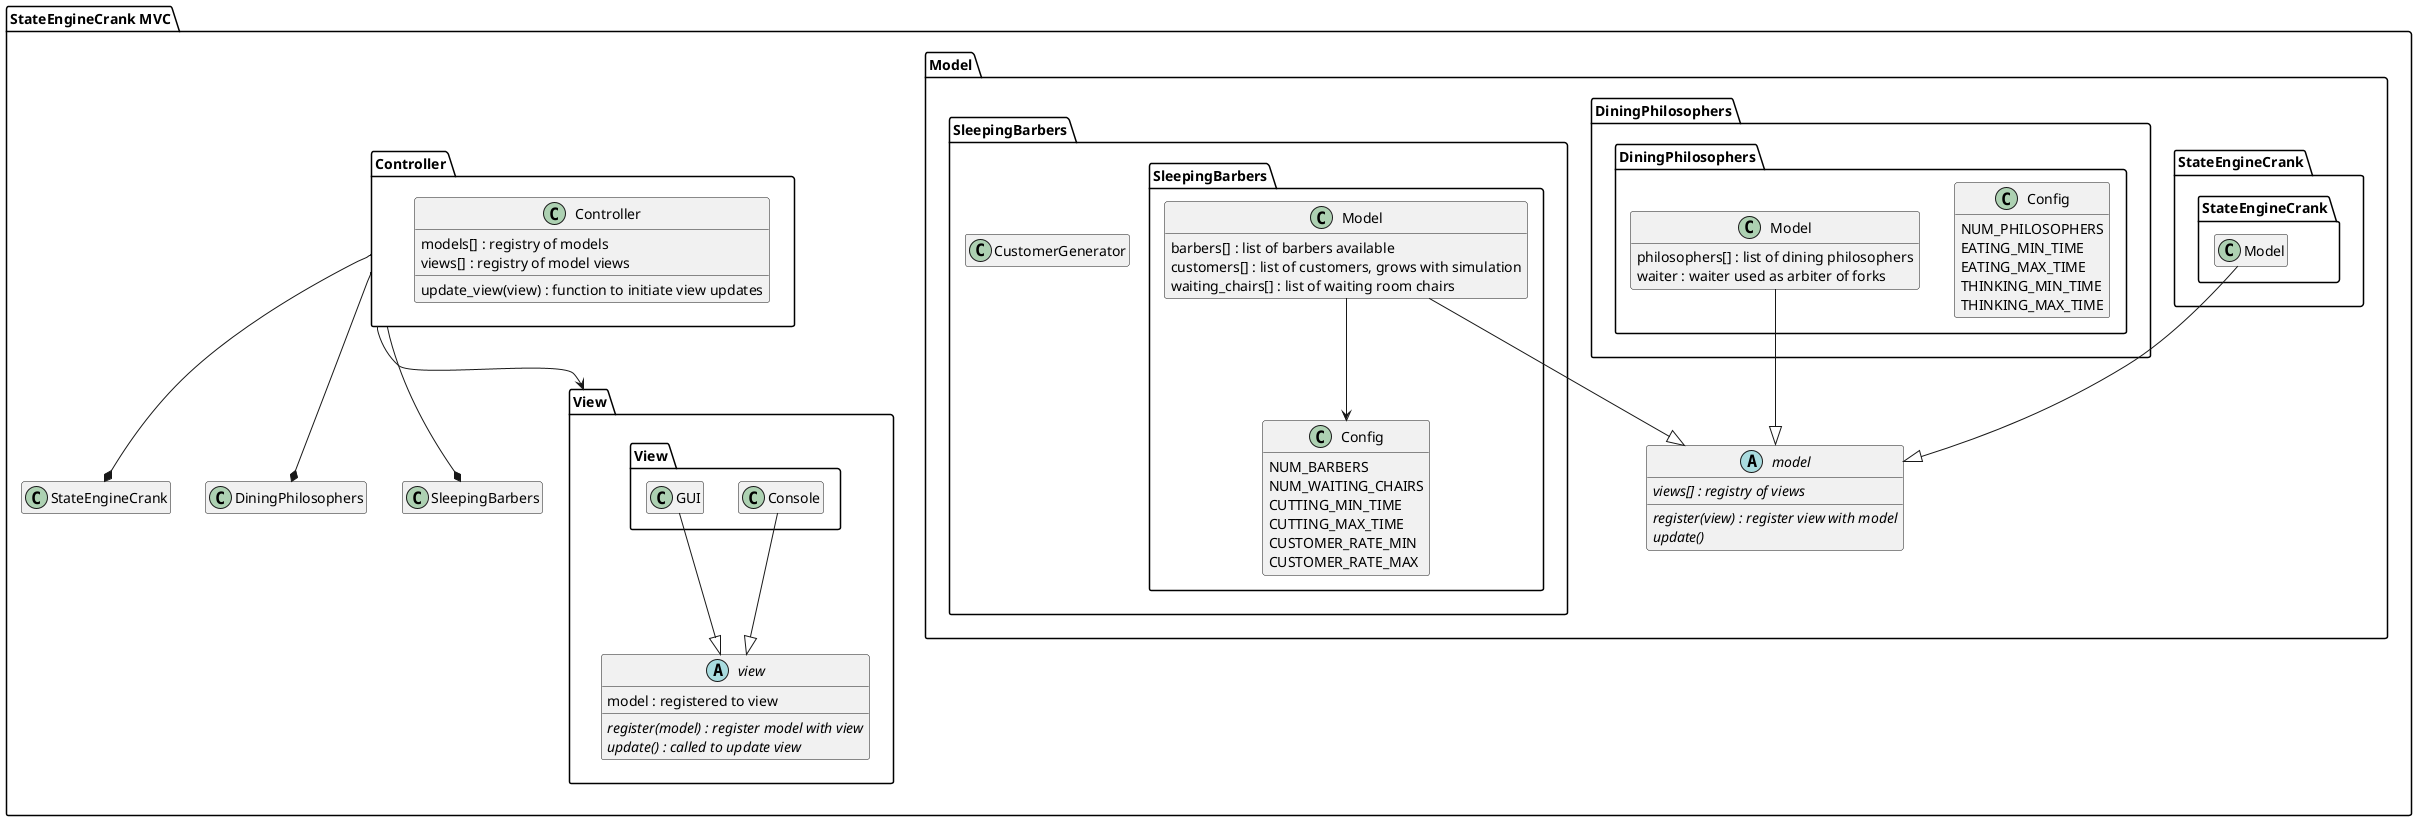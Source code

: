 @startuml

hide empty members

package "StateEngineCrank MVC" {

    package Model {
        abstract class model {
            {abstract} views[] : registry of views
            {abstract} register(view) : register view with model
            {abstract} update()
        }
        package StateEngineCrank {
            class StateEngineCrank.Model {
            }
            StateEngineCrank.Model --|> model
        }
        package DiningPhilosophers {
            class DiningPhilosophers.Config {
                NUM_PHILOSOPHERS
                EATING_MIN_TIME
                EATING_MAX_TIME
                THINKING_MIN_TIME
                THINKING_MAX_TIME
            }
            class DiningPhilosophers.Model {
                philosophers[] : list of dining philosophers
                waiter : waiter used as arbiter of forks
            }
            DiningPhilosophers.Model --|> model
        }
        package SleepingBarbers {
            class SleepingBarbers.Config {
                NUM_BARBERS
                NUM_WAITING_CHAIRS
                CUTTING_MIN_TIME
                CUTTING_MAX_TIME
                CUSTOMER_RATE_MIN
                CUSTOMER_RATE_MAX
            }
            class SleepingBarbers.Model {
                barbers[] : list of barbers available
                customers[] : list of customers, grows with simulation
                waiting_chairs[] : list of waiting room chairs
            }
            SleepingBarbers.Model --|> model
            SleepingBarbers.Model --> SleepingBarbers.Config
            class CustomerGenerator {

            }
        }
    }

    package View {
        abstract class view {
            model : registered to view
            {abstract} register(model) : register model with view
            {abstract} update() : called to update view
        }
        class View.Console {
        }
        class View.GUI {
        }
        View.Console --|> view
        View.GUI --|> view
    }

    package Controller {
        class Controller {
            models[] : registry of models
            views[] : registry of model views
            update_view(view) : function to initiate view updates
        }
    }
    Controller --* StateEngineCrank
    Controller --* DiningPhilosophers
    Controller --* SleepingBarbers
    Controller --> View
}
@enduml

